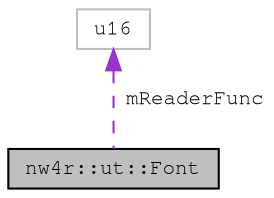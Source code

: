 digraph "nw4r::ut::Font"
{
 // LATEX_PDF_SIZE
  edge [fontname="FreeMono",fontsize="10",labelfontname="FreeMono",labelfontsize="10"];
  node [fontname="FreeMono",fontsize="10",shape=record];
  Node1 [label="nw4r::ut::Font",height=0.2,width=0.4,color="black", fillcolor="grey75", style="filled", fontcolor="black",tooltip=" "];
  Node2 -> Node1 [dir="back",color="darkorchid3",fontsize="10",style="dashed",label=" mReaderFunc" ,fontname="FreeMono"];
  Node2 [label="u16",height=0.2,width=0.4,color="grey75", fillcolor="white", style="filled",URL="$classu16.html",tooltip=" "];
}
